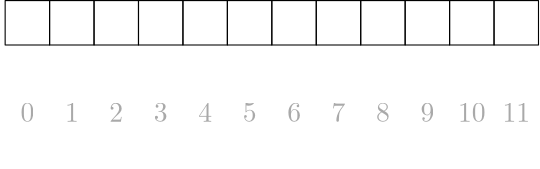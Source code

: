 <?xml version="1.0"?>
<!DOCTYPE ipe SYSTEM "ipe.dtd">
<ipe version="70005" creator="Ipe 7.1.4">
<info created="D:20141216163225" modified="D:20141216163225"/>
<ipestyle name="basic">
<symbol name="arrow/arc(spx)">
<path stroke="sym-stroke" fill="sym-stroke" pen="sym-pen">
0 0 m
-1 0.333 l
-1 -0.333 l
h
</path>
</symbol>
<symbol name="arrow/farc(spx)">
<path stroke="sym-stroke" fill="white" pen="sym-pen">
0 0 m
-1 0.333 l
-1 -0.333 l
h
</path>
</symbol>
<symbol name="mark/circle(sx)" transformations="translations">
<path fill="sym-stroke">
0.6 0 0 0.6 0 0 e
0.4 0 0 0.4 0 0 e
</path>
</symbol>
<symbol name="mark/disk(sx)" transformations="translations">
<path fill="sym-stroke">
0.6 0 0 0.6 0 0 e
</path>
</symbol>
<symbol name="mark/fdisk(sfx)" transformations="translations">
<group>
<path fill="sym-fill">
0.5 0 0 0.5 0 0 e
</path>
<path fill="sym-stroke" fillrule="eofill">
0.6 0 0 0.6 0 0 e
0.4 0 0 0.4 0 0 e
</path>
</group>
</symbol>
<symbol name="mark/box(sx)" transformations="translations">
<path fill="sym-stroke" fillrule="eofill">
-0.6 -0.6 m
0.6 -0.6 l
0.6 0.6 l
-0.6 0.6 l
h
-0.4 -0.4 m
0.4 -0.4 l
0.4 0.4 l
-0.4 0.4 l
h
</path>
</symbol>
<symbol name="mark/square(sx)" transformations="translations">
<path fill="sym-stroke">
-0.6 -0.6 m
0.6 -0.6 l
0.6 0.6 l
-0.6 0.6 l
h
</path>
</symbol>
<symbol name="mark/fsquare(sfx)" transformations="translations">
<group>
<path fill="sym-fill">
-0.5 -0.5 m
0.5 -0.5 l
0.5 0.5 l
-0.5 0.5 l
h
</path>
<path fill="sym-stroke" fillrule="eofill">
-0.6 -0.6 m
0.6 -0.6 l
0.6 0.6 l
-0.6 0.6 l
h
-0.4 -0.4 m
0.4 -0.4 l
0.4 0.4 l
-0.4 0.4 l
h
</path>
</group>
</symbol>
<symbol name="mark/cross(sx)" transformations="translations">
<group>
<path fill="sym-stroke">
-0.43 -0.57 m
0.57 0.43 l
0.43 0.57 l
-0.57 -0.43 l
h
</path>
<path fill="sym-stroke">
-0.43 0.57 m
0.57 -0.43 l
0.43 -0.57 l
-0.57 0.43 l
h
</path>
</group>
</symbol>
<symbol name="arrow/fnormal(spx)">
<path stroke="sym-stroke" fill="white" pen="sym-pen">
0 0 m
-1 0.333 l
-1 -0.333 l
h
</path>
</symbol>
<symbol name="arrow/pointed(spx)">
<path stroke="sym-stroke" fill="sym-stroke" pen="sym-pen">
0 0 m
-1 0.333 l
-0.8 0 l
-1 -0.333 l
h
</path>
</symbol>
<symbol name="arrow/fpointed(spx)">
<path stroke="sym-stroke" fill="white" pen="sym-pen">
0 0 m
-1 0.333 l
-0.8 0 l
-1 -0.333 l
h
</path>
</symbol>
<symbol name="arrow/linear(spx)">
<path stroke="sym-stroke" pen="sym-pen">
-1 0.333 m
0 0 l
-1 -0.333 l
</path>
</symbol>
<symbol name="arrow/fdouble(spx)">
<path stroke="sym-stroke" fill="white" pen="sym-pen">
0 0 m
-1 0.333 l
-1 -0.333 l
h
-1 0 m
-2 0.333 l
-2 -0.333 l
h
</path>
</symbol>
<symbol name="arrow/double(spx)">
<path stroke="sym-stroke" fill="sym-stroke" pen="sym-pen">
0 0 m
-1 0.333 l
-1 -0.333 l
h
-1 0 m
-2 0.333 l
-2 -0.333 l
h
</path>
</symbol>
<pen name="heavier" value="0.8"/>
<pen name="fat" value="1.2"/>
<pen name="ultrafat" value="2"/>
<symbolsize name="large" value="5"/>
<symbolsize name="small" value="2"/>
<symbolsize name="tiny" value="1.1"/>
<arrowsize name="large" value="10"/>
<arrowsize name="small" value="5"/>
<arrowsize name="tiny" value="3"/>
<color name="red" value="1 0 0"/>
<color name="green" value="0 1 0"/>
<color name="blue" value="0 0 1"/>
<color name="yellow" value="1 1 0"/>
<color name="orange" value="1 0.647 0"/>
<color name="gold" value="1 0.843 0"/>
<color name="purple" value="0.627 0.125 0.941"/>
<color name="gray" value="0.745"/>
<color name="brown" value="0.647 0.165 0.165"/>
<color name="navy" value="0 0 0.502"/>
<color name="pink" value="1 0.753 0.796"/>
<color name="seagreen" value="0.18 0.545 0.341"/>
<color name="turquoise" value="0.251 0.878 0.816"/>
<color name="violet" value="0.933 0.51 0.933"/>
<color name="darkblue" value="0 0 0.545"/>
<color name="darkcyan" value="0 0.545 0.545"/>
<color name="darkgray" value="0.663"/>
<color name="darkgreen" value="0 0.392 0"/>
<color name="darkmagenta" value="0.545 0 0.545"/>
<color name="darkorange" value="1 0.549 0"/>
<color name="darkred" value="0.545 0 0"/>
<color name="lightblue" value="0.678 0.847 0.902"/>
<color name="lightcyan" value="0.878 1 1"/>
<color name="lightgray" value="0.827"/>
<color name="lightgreen" value="0.565 0.933 0.565"/>
<color name="lightyellow" value="1 1 0.878"/>
<dashstyle name="dashed" value="[4] 0"/>
<dashstyle name="dotted" value="[1 3] 0"/>
<dashstyle name="dash dotted" value="[4 2 1 2] 0"/>
<dashstyle name="dash dot dotted" value="[4 2 1 2 1 2] 0"/>
<textsize name="large" value="\large"/>
<textsize name="Large" value="\Large"/>
<textsize name="LARGE" value="\LARGE"/>
<textsize name="huge" value="\huge"/>
<textsize name="Huge" value="\Huge"/>
<textsize name="small" value="\small"/>
<textsize name="footnote" value="\footnotesize"/>
<textsize name="tiny" value="\tiny"/>
<textstyle name="center" begin="\begin{center}" end="\end{center}"/>
<textstyle name="itemize" begin="\begin{itemize}" end="\end{itemize}"/>
<textstyle name="item" begin="\begin{itemize}\item{}" end="\end{itemize}"/>
<gridsize name="4 pts" value="4"/>
<gridsize name="8 pts (~3 mm)" value="8"/>
<gridsize name="16 pts (~6 mm)" value="16"/>
<gridsize name="32 pts (~12 mm)" value="32"/>
<gridsize name="10 pts (~3.5 mm)" value="10"/>
<gridsize name="20 pts (~7 mm)" value="20"/>
<gridsize name="14 pts (~5 mm)" value="14"/>
<gridsize name="28 pts (~10 mm)" value="28"/>
<gridsize name="56 pts (~20 mm)" value="56"/>
<anglesize name="90 deg" value="90"/>
<anglesize name="60 deg" value="60"/>
<anglesize name="45 deg" value="45"/>
<anglesize name="30 deg" value="30"/>
<anglesize name="22.5 deg" value="22.5"/>
<tiling name="falling" angle="-60" step="4" width="1"/>
<tiling name="rising" angle="30" step="4" width="1"/>
</ipestyle>
<page>
<layer name="alpha"/>
<layer name="beta"/>
<layer name="gamma"/>
<layer name="delta"/>
<layer name="epsilon"/>
<layer name="zeta"/>
<layer name="eta"/>
<layer name="theta"/>
<layer name="iota"/>
<layer name="kappa"/>
<layer name="lambda"/>
<layer name="mu"/>
<layer name="nu"/>
<layer name="xi"/>
<layer name="omicron"/>
<layer name="pi"/>
<layer name="rho"/>
<layer name="sigma"/>
<layer name="tau"/>
<layer name="phi"/>
<layer name="chi"/>
<layer name="omega"/>
<layer name="alpha1"/>
<layer name="alpha2"/>
<layer name="alpha3"/>
<view layers="alpha" active="alpha"/>
<view layers="alpha beta" active="beta"/>
<view layers="alpha beta gamma" active="gamma"/>
<view layers="alpha beta gamma delta" active="delta"/>
<view layers="alpha beta gamma delta epsilon" active="epsilon"/>
<view layers="alpha beta gamma delta epsilon zeta" active="zeta"/>
<view layers="alpha beta gamma delta epsilon zeta eta" active="eta"/>
<view layers="alpha beta gamma delta epsilon zeta eta theta" active="theta"/>
<view layers="alpha beta gamma delta epsilon zeta eta theta iota" active="iota"/>
<view layers="alpha beta gamma delta epsilon zeta eta theta iota kappa" active="kappa"/>
<view layers="alpha beta gamma delta epsilon zeta eta theta iota kappa lambda" active="lambda"/>
<view layers="alpha beta gamma delta epsilon zeta eta theta iota kappa lambda mu" active="mu"/>
<view layers="alpha beta gamma delta epsilon zeta eta theta iota kappa lambda mu nu" active="nu"/>
<view layers="alpha beta gamma delta epsilon zeta eta theta iota kappa lambda mu nu xi" active="xi"/>
<view layers="alpha beta gamma delta epsilon zeta eta theta iota kappa lambda mu nu xi omicron" active="omicron"/>
<view layers="alpha beta gamma delta epsilon zeta eta theta iota kappa lambda mu nu xi omicron pi" active="pi"/>
<view layers="alpha beta gamma delta epsilon zeta eta theta iota kappa lambda mu nu xi omicron pi rho" active="rho"/>
<view layers="alpha beta gamma delta epsilon zeta eta theta iota kappa lambda mu nu xi omicron pi rho sigma" active="sigma"/>
<view layers="alpha beta gamma delta epsilon zeta eta theta iota kappa lambda mu nu xi omicron pi rho sigma tau" active="tau"/>
<view layers="alpha beta gamma delta epsilon zeta eta theta iota kappa lambda mu nu xi omicron pi rho sigma tau phi" active="phi"/>
<view layers="alpha beta gamma delta epsilon zeta eta theta iota kappa lambda mu nu xi omicron pi rho sigma tau phi chi" active="chi"/>
<view layers="alpha beta gamma delta epsilon zeta eta theta iota kappa lambda mu nu xi omicron pi rho sigma tau phi chi omega" active="omega"/>
<view layers="alpha beta gamma delta epsilon zeta eta theta iota kappa lambda mu nu xi omicron pi rho sigma tau phi chi omega alpha1" active="alpha1"/>
<view layers="alpha beta gamma delta epsilon zeta eta theta iota kappa lambda mu nu xi omicron pi rho sigma tau phi chi omega alpha1 alpha2" active="alpha2"/>
<view layers="alpha beta gamma delta epsilon zeta eta theta iota kappa lambda mu nu xi omicron pi rho sigma tau phi chi omega alpha1 alpha2 alpha3" active="alpha3"/>
<path layer="alpha" stroke="black">
112 704 m
112 688 l
128 688 l
128 704 l
h
</path>
<path stroke="black">
128 704 m
128 688 l
144 688 l
144 704 l
h
</path>
<path stroke="black">
144 704 m
144 688 l
160 688 l
160 704 l
h
</path>
<path stroke="black">
160 704 m
160 688 l
176 688 l
176 704 l
h
</path>
<path stroke="black">
176 704 m
176 688 l
192 688 l
192 704 l
h
</path>
<path stroke="black">
192 704 m
192 688 l
208 688 l
208 704 l
h
</path>
<path stroke="black">
208 704 m
208 688 l
224 688 l
224 704 l
h
</path>
<path stroke="black">
224 704 m
224 688 l
240 688 l
240 704 l
h
</path>
<path stroke="black">
240 704 m
240 688 l
256 688 l
256 704 l
h
</path>
<path stroke="black">
256 704 m
256 688 l
272 688 l
272 704 l
h
</path>
<path stroke="black">
272 704 m
272 688 l
288 688 l
288 704 l
h
</path>
<text matrix="1 0 0 1 -72 -27.601" transformations="translations" pos="192 688" stroke="darkgray" type="label" width="4.981" height="6.42" depth="0" halign="center" valign="baseline">0</text>
<text matrix="1 0 0 1 -56 -27.601" transformations="translations" pos="192 688" stroke="darkgray" type="label" width="4.981" height="6.42" depth="0" halign="center" valign="baseline">1</text>
<text matrix="1 0 0 1 -40 -27.601" transformations="translations" pos="192 688" stroke="darkgray" type="label" width="4.981" height="6.42" depth="0" halign="center" valign="baseline">2</text>
<text matrix="1 0 0 1 -24 -27.601" transformations="translations" pos="192 688" stroke="darkgray" type="label" width="4.981" height="6.42" depth="0" halign="center" valign="baseline">3</text>
<text matrix="1 0 0 1 -8 -27.601" transformations="translations" pos="192 688" stroke="darkgray" type="label" width="4.981" height="6.42" depth="0" halign="center" valign="baseline">4</text>
<text matrix="1 0 0 1 8 -27.601" transformations="translations" pos="192 688" stroke="darkgray" type="label" width="4.981" height="6.42" depth="0" halign="center" valign="baseline">5</text>
<text matrix="1 0 0 1 24 -27.601" transformations="translations" pos="192 688" stroke="darkgray" type="label" width="4.981" height="6.42" depth="0" halign="center" valign="baseline">6</text>
<text matrix="1 0 0 1 40 -27.601" transformations="translations" pos="192 688" stroke="darkgray" type="label" width="4.981" height="6.42" depth="0" halign="center" valign="baseline">7</text>
<text matrix="1 0 0 1 56 -27.601" transformations="translations" pos="192 688" stroke="darkgray" type="label" width="4.981" height="6.42" depth="0" halign="center" valign="baseline">8</text>
<text matrix="1 0 0 1 72 -27.601" transformations="translations" pos="192 688" stroke="darkgray" type="label" width="4.981" height="6.42" depth="0" halign="center" valign="baseline">9</text>
<text matrix="1 0 0 1 88 -27.601" transformations="translations" pos="192 688" stroke="darkgray" type="label" width="9.963" height="6.42" depth="0" halign="center" valign="baseline">10</text>
<text matrix="1 0 0 1 104 -27.601" transformations="translations" pos="192 688" stroke="darkgray" type="label" width="9.963" height="6.42" depth="0" halign="center" valign="baseline">11</text>
<path stroke="black">
288 704 m
288 688 l
304 688 l
304 704 l
h
</path>
<text layer="beta" matrix="1 0 0 1 -72 -43.601" transformations="translations" pos="192 688" stroke="darkgray" type="label" width="9.963" height="6.42" depth="0" halign="center" valign="baseline">12</text>
<text layer="gamma" matrix="1 0 0 1 -56 -43.601" transformations="translations" pos="192 688" stroke="darkgray" type="label" width="9.963" height="6.42" depth="0" halign="center" valign="baseline">13</text>
<text layer="delta" matrix="1 0 0 1 -40 -43.601" transformations="translations" pos="192 688" stroke="darkgray" type="label" width="9.963" height="6.42" depth="0" halign="center" valign="baseline">14</text>
<text layer="epsilon" matrix="1 0 0 1 -24 -43.601" transformations="translations" pos="192 688" stroke="darkgray" type="label" width="9.963" height="6.42" depth="0" halign="center" valign="baseline">15</text>
<text layer="zeta" matrix="1 0 0 1 -8 -43.601" transformations="translations" pos="192 688" stroke="darkgray" type="label" width="9.963" height="6.42" depth="0" halign="center" valign="baseline">16</text>
<text layer="eta" matrix="1 0 0 1 8 -43.601" transformations="translations" pos="192 688" stroke="darkgray" type="label" width="9.963" height="6.42" depth="0" halign="center" valign="baseline">17</text>
<text layer="theta" matrix="1 0 0 1 24 -43.601" transformations="translations" pos="192 688" stroke="darkgray" type="label" width="9.963" height="6.42" depth="0" halign="center" valign="baseline">18</text>
<text layer="iota" matrix="1 0 0 1 40 -43.601" transformations="translations" pos="192 688" stroke="darkgray" type="label" width="9.963" height="6.42" depth="0" halign="center" valign="baseline">19</text>
<text layer="kappa" matrix="1 0 0 1 56 -43.601" transformations="translations" pos="192 688" stroke="darkgray" type="label" width="9.963" height="6.42" depth="0" halign="center" valign="baseline">20</text>
<text layer="lambda" matrix="1 0 0 1 72 -43.601" transformations="translations" pos="192 688" stroke="darkgray" type="label" width="9.963" height="6.42" depth="0" halign="center" valign="baseline">21</text>
<text layer="mu" matrix="1 0 0 1 88 -43.601" transformations="translations" pos="192 688" stroke="darkgray" type="label" width="9.963" height="6.42" depth="0" halign="center" valign="baseline">22</text>
<text layer="nu" matrix="1 0 0 1 104 -43.601" transformations="translations" pos="192 688" stroke="darkgray" type="label" width="9.963" height="6.42" depth="0" halign="center" valign="baseline">23</text>
<text layer="xi" matrix="1 0 0 1 104 -11.601" transformations="translations" pos="192 688" stroke="darkgray" type="label" width="12.73" height="6.421" depth="0.83" halign="center" valign="baseline">$-1$</text>
<text layer="omicron" matrix="1 0 0 1 88 -11.601" transformations="translations" pos="192 688" stroke="darkgray" type="label" width="12.73" height="6.421" depth="0.83" halign="center" valign="baseline">$-2$</text>
<text layer="pi" matrix="1 0 0 1 72 -11.601" transformations="translations" pos="192 688" stroke="darkgray" type="label" width="12.73" height="6.421" depth="0.83" halign="center" valign="baseline">$-3$</text>
<text layer="rho" matrix="1 0 0 1 56 -11.601" transformations="translations" pos="192 688" stroke="darkgray" type="label" width="12.73" height="6.421" depth="0.83" halign="center" valign="baseline">$-4$</text>
<text layer="sigma" matrix="1 0 0 1 40 -11.601" transformations="translations" pos="192 688" stroke="darkgray" type="label" width="12.73" height="6.421" depth="0.83" halign="center" valign="baseline">$-5$</text>
<text layer="tau" matrix="1 0 0 1 24 -11.601" transformations="translations" pos="192 688" stroke="darkgray" type="label" width="12.73" height="6.421" depth="0.83" halign="center" valign="baseline">$-6$</text>
<text layer="phi" matrix="1 0 0 1 8 -11.601" transformations="translations" pos="192 688" stroke="darkgray" type="label" width="12.73" height="6.421" depth="0.83" halign="center" valign="baseline">$-7$</text>
<text layer="chi" matrix="1 0 0 1 -8 -11.601" transformations="translations" pos="192 688" stroke="darkgray" type="label" width="12.73" height="6.421" depth="0.83" halign="center" valign="baseline">$-8$</text>
<text layer="omega" matrix="1 0 0 1 -24 -11.601" transformations="translations" pos="192 688" stroke="darkgray" type="label" width="12.73" height="6.421" depth="0.83" halign="center" valign="baseline">$-9$</text>
<text layer="alpha1" matrix="1 0 0 1 -40 -11.601" transformations="translations" pos="192 688" stroke="darkgray" type="label" width="17.711" height="6.421" depth="0.83" halign="center" valign="baseline">$-10$</text>
<text layer="alpha2" matrix="1 0 0 1 -56 -11.601" transformations="translations" pos="192 688" stroke="darkgray" type="label" width="17.711" height="6.421" depth="0.83" halign="center" valign="baseline">$-11$</text>
<text layer="alpha3" matrix="1 0 0 1 -72 -11.601" transformations="translations" pos="192 688" stroke="darkgray" type="label" width="17.711" height="6.421" depth="0.83" halign="center" valign="baseline">$-12$</text>
</page>
</ipe>
